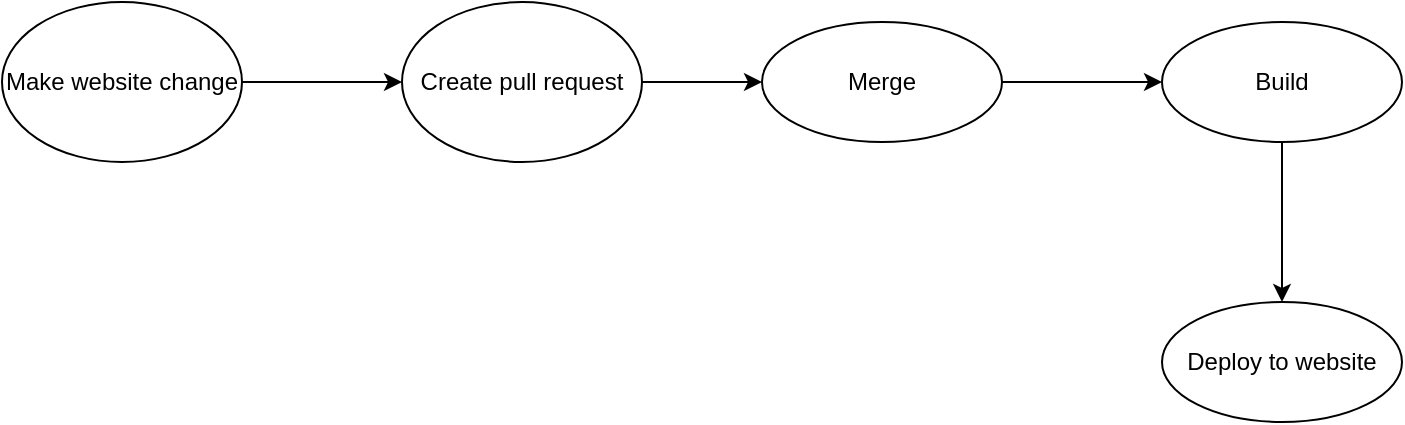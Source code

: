 <mxfile version="15.0.3" type="github">
  <diagram id="C5RBs43oDa-KdzZeNtuy" name="Page-1">
    <mxGraphModel dx="1038" dy="547" grid="1" gridSize="10" guides="1" tooltips="1" connect="1" arrows="1" fold="1" page="1" pageScale="1" pageWidth="827" pageHeight="1169" math="0" shadow="0">
      <root>
        <mxCell id="WIyWlLk6GJQsqaUBKTNV-0" />
        <mxCell id="WIyWlLk6GJQsqaUBKTNV-1" parent="WIyWlLk6GJQsqaUBKTNV-0" />
        <mxCell id="ckuQTpAYdSe_BpLvQ1Hi-2" value="" style="edgeStyle=orthogonalEdgeStyle;rounded=0;orthogonalLoop=1;jettySize=auto;html=1;" parent="WIyWlLk6GJQsqaUBKTNV-1" source="ckuQTpAYdSe_BpLvQ1Hi-0" target="ckuQTpAYdSe_BpLvQ1Hi-1" edge="1">
          <mxGeometry relative="1" as="geometry" />
        </mxCell>
        <mxCell id="ckuQTpAYdSe_BpLvQ1Hi-0" value="Make website change" style="ellipse;whiteSpace=wrap;html=1;" parent="WIyWlLk6GJQsqaUBKTNV-1" vertex="1">
          <mxGeometry x="70" y="10" width="120" height="80" as="geometry" />
        </mxCell>
        <mxCell id="ckuQTpAYdSe_BpLvQ1Hi-4" value="" style="edgeStyle=orthogonalEdgeStyle;rounded=0;orthogonalLoop=1;jettySize=auto;html=1;" parent="WIyWlLk6GJQsqaUBKTNV-1" source="ckuQTpAYdSe_BpLvQ1Hi-1" target="ckuQTpAYdSe_BpLvQ1Hi-3" edge="1">
          <mxGeometry relative="1" as="geometry" />
        </mxCell>
        <mxCell id="ckuQTpAYdSe_BpLvQ1Hi-1" value="Create pull request" style="ellipse;whiteSpace=wrap;html=1;" parent="WIyWlLk6GJQsqaUBKTNV-1" vertex="1">
          <mxGeometry x="270" y="10" width="120" height="80" as="geometry" />
        </mxCell>
        <mxCell id="ckuQTpAYdSe_BpLvQ1Hi-6" value="" style="edgeStyle=orthogonalEdgeStyle;rounded=0;orthogonalLoop=1;jettySize=auto;html=1;" parent="WIyWlLk6GJQsqaUBKTNV-1" source="ckuQTpAYdSe_BpLvQ1Hi-3" target="ckuQTpAYdSe_BpLvQ1Hi-5" edge="1">
          <mxGeometry relative="1" as="geometry" />
        </mxCell>
        <mxCell id="ckuQTpAYdSe_BpLvQ1Hi-3" value="Merge" style="ellipse;whiteSpace=wrap;html=1;" parent="WIyWlLk6GJQsqaUBKTNV-1" vertex="1">
          <mxGeometry x="450" y="20" width="120" height="60" as="geometry" />
        </mxCell>
        <mxCell id="PzlU2iebWZ-jForDwad8-1" value="" style="edgeStyle=orthogonalEdgeStyle;rounded=0;orthogonalLoop=1;jettySize=auto;html=1;" edge="1" parent="WIyWlLk6GJQsqaUBKTNV-1" source="ckuQTpAYdSe_BpLvQ1Hi-5" target="PzlU2iebWZ-jForDwad8-0">
          <mxGeometry relative="1" as="geometry" />
        </mxCell>
        <mxCell id="ckuQTpAYdSe_BpLvQ1Hi-5" value="Build&lt;br&gt;" style="ellipse;whiteSpace=wrap;html=1;" parent="WIyWlLk6GJQsqaUBKTNV-1" vertex="1">
          <mxGeometry x="650" y="20" width="120" height="60" as="geometry" />
        </mxCell>
        <mxCell id="PzlU2iebWZ-jForDwad8-0" value="Deploy to website" style="ellipse;whiteSpace=wrap;html=1;" vertex="1" parent="WIyWlLk6GJQsqaUBKTNV-1">
          <mxGeometry x="650" y="160" width="120" height="60" as="geometry" />
        </mxCell>
      </root>
    </mxGraphModel>
  </diagram>
</mxfile>
